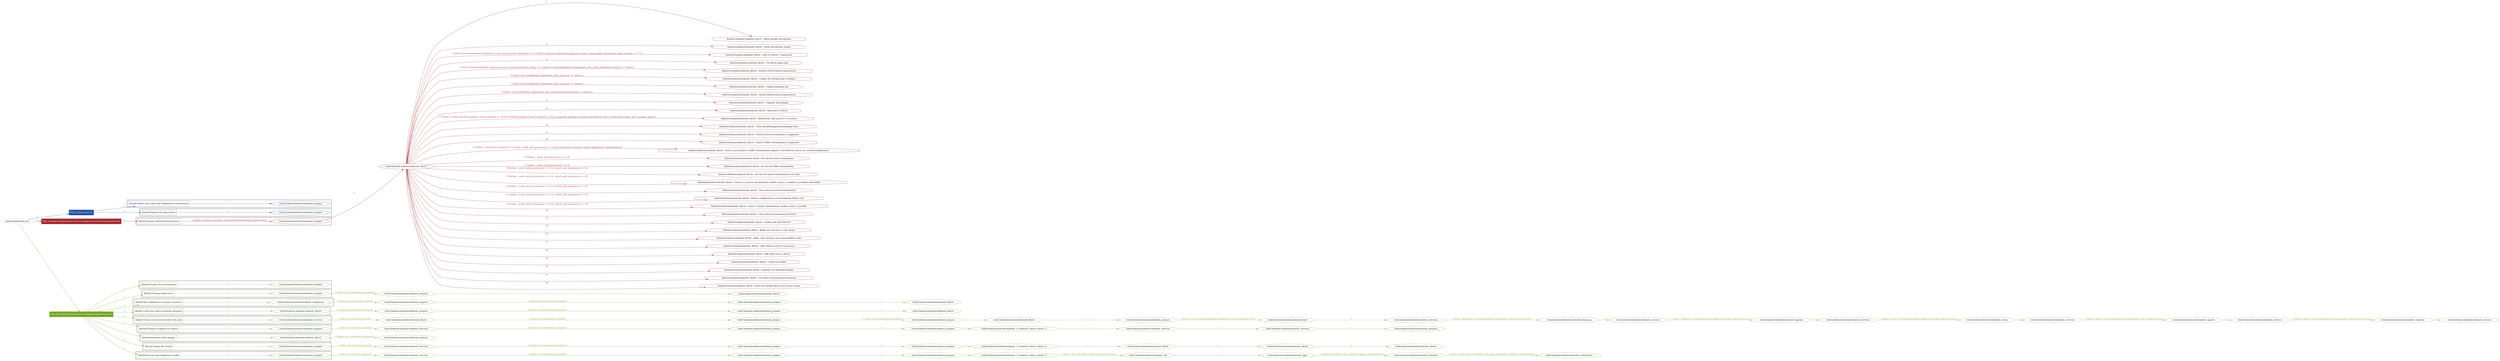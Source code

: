 digraph {
	graph [concentrate=true ordering=in rankdir=LR ratio=fill]
	edge [esep=5 sep=10]
	"kubeinit/playbook.yml" [id=root_node style=dotted]
	play_1ab645a9 [label="Play: Initial setup (1)" color="#2851a4" fontcolor="#ffffff" id=play_1ab645a9 shape=box style=filled tooltip=localhost]
	"kubeinit/playbook.yml" -> play_1ab645a9 [label="1 " color="#2851a4" fontcolor="#2851a4" id=edge_15d73874 labeltooltip="1 " tooltip="1 "]
	subgraph "kubeinit.kubeinit.kubeinit_prepare" {
		role_b267996f [label="[role] kubeinit.kubeinit.kubeinit_prepare" color="#2851a4" id=role_b267996f tooltip="kubeinit.kubeinit.kubeinit_prepare"]
	}
	subgraph "kubeinit.kubeinit.kubeinit_prepare" {
		role_8abf2a41 [label="[role] kubeinit.kubeinit.kubeinit_prepare" color="#2851a4" id=role_8abf2a41 tooltip="kubeinit.kubeinit.kubeinit_prepare"]
	}
	subgraph "Play: Initial setup (1)" {
		play_1ab645a9 -> block_9d0adf24 [label=1 color="#2851a4" fontcolor="#2851a4" id=edge_fccf31af labeltooltip=1 tooltip=1]
		subgraph cluster_block_9d0adf24 {
			block_9d0adf24 [label="[block] Gather facts about the deployment environment" color="#2851a4" id=block_9d0adf24 labeltooltip="Gather facts about the deployment environment" shape=box tooltip="Gather facts about the deployment environment"]
			block_9d0adf24 -> role_b267996f [label="1 " color="#2851a4" fontcolor="#2851a4" id=edge_cf4c46b8 labeltooltip="1 " tooltip="1 "]
		}
		play_1ab645a9 -> block_002e35c0 [label=2 color="#2851a4" fontcolor="#2851a4" id=edge_2f6a34d1 labeltooltip=2 tooltip=2]
		subgraph cluster_block_002e35c0 {
			block_002e35c0 [label="[block] Prepare the hypervisors" color="#2851a4" id=block_002e35c0 labeltooltip="Prepare the hypervisors" shape=box tooltip="Prepare the hypervisors"]
			block_002e35c0 -> role_8abf2a41 [label="1 " color="#2851a4" fontcolor="#2851a4" id=edge_ae25df5a labeltooltip="1 " tooltip="1 "]
		}
	}
	play_96f8994c [label="Play: Prepare all hypervisor hosts to deploy service and cluster nodes (0)" color="#a12b30" fontcolor="#ffffff" id=play_96f8994c shape=box style=filled tooltip="Play: Prepare all hypervisor hosts to deploy service and cluster nodes (0)"]
	"kubeinit/playbook.yml" -> play_96f8994c [label="2 " color="#a12b30" fontcolor="#a12b30" id=edge_6ff5ebb4 labeltooltip="2 " tooltip="2 "]
	subgraph "kubeinit.kubeinit.kubeinit_libvirt" {
		role_f53a7622 [label="[role] kubeinit.kubeinit.kubeinit_libvirt" color="#a12b30" id=role_f53a7622 tooltip="kubeinit.kubeinit.kubeinit_libvirt"]
		task_653cd400 [label="kubeinit.kubeinit.kubeinit_libvirt : Show ansible_distribution" color="#a12b30" id=task_653cd400 shape=octagon tooltip="kubeinit.kubeinit.kubeinit_libvirt : Show ansible_distribution"]
		role_f53a7622 -> task_653cd400 [label="1 " color="#a12b30" fontcolor="#a12b30" id=edge_138d6db6 labeltooltip="1 " tooltip="1 "]
		task_f17e27c6 [label="kubeinit.kubeinit.kubeinit_libvirt : Show distribution_family" color="#a12b30" id=task_f17e27c6 shape=octagon tooltip="kubeinit.kubeinit.kubeinit_libvirt : Show distribution_family"]
		role_f53a7622 -> task_f17e27c6 [label="2 " color="#a12b30" fontcolor="#a12b30" id=edge_820a7125 labeltooltip="2 " tooltip="2 "]
		task_763f7b5f [label="kubeinit.kubeinit.kubeinit_libvirt : Fails if CentOS 7 hypervisor" color="#a12b30" id=task_763f7b5f shape=octagon tooltip="kubeinit.kubeinit.kubeinit_libvirt : Fails if CentOS 7 hypervisor"]
		role_f53a7622 -> task_763f7b5f [label="3 [when: (hostvars[kubeinit_deployment_node_name].ansible_distribution == 'CentOS' and hostvars[kubeinit_deployment_node_name].ansible_distribution_major_version == \"7\")]" color="#a12b30" fontcolor="#a12b30" id=edge_f9ea4933 labeltooltip="3 [when: (hostvars[kubeinit_deployment_node_name].ansible_distribution == 'CentOS' and hostvars[kubeinit_deployment_node_name].ansible_distribution_major_version == \"7\")]" tooltip="3 [when: (hostvars[kubeinit_deployment_node_name].ansible_distribution == 'CentOS' and hostvars[kubeinit_deployment_node_name].ansible_distribution_major_version == \"7\")]"]
		task_788af5f2 [label="kubeinit.kubeinit.kubeinit_libvirt : Fix libvirt qemu bug" color="#a12b30" id=task_788af5f2 shape=octagon tooltip="kubeinit.kubeinit.kubeinit_libvirt : Fix libvirt qemu bug"]
		role_f53a7622 -> task_788af5f2 [label="4 " color="#a12b30" fontcolor="#a12b30" id=edge_a66bb7df labeltooltip="4 " tooltip="4 "]
		task_be5b0da6 [label="kubeinit.kubeinit.kubeinit_libvirt : Install CentOS based requirements" color="#a12b30" id=task_be5b0da6 shape=octagon tooltip="kubeinit.kubeinit.kubeinit_libvirt : Install CentOS based requirements"]
		role_f53a7622 -> task_be5b0da6 [label="5 [when: hostvars[kubeinit_deployment_node_name].distribution_family == 'CentOS' or hostvars[kubeinit_deployment_node_name].distribution_family == 'Fedora']" color="#a12b30" fontcolor="#a12b30" id=edge_be00fc52 labeltooltip="5 [when: hostvars[kubeinit_deployment_node_name].distribution_family == 'CentOS' or hostvars[kubeinit_deployment_node_name].distribution_family == 'Fedora']" tooltip="5 [when: hostvars[kubeinit_deployment_node_name].distribution_family == 'CentOS' or hostvars[kubeinit_deployment_node_name].distribution_family == 'Fedora']"]
		task_7ff42efb [label="kubeinit.kubeinit.kubeinit_libvirt : Enable the testing repo in Debian" color="#a12b30" id=task_7ff42efb shape=octagon tooltip="kubeinit.kubeinit.kubeinit_libvirt : Enable the testing repo in Debian"]
		role_f53a7622 -> task_7ff42efb [label="6 [when: hostvars[kubeinit_deployment_node_name].os == 'debian']" color="#a12b30" fontcolor="#a12b30" id=edge_0836898c labeltooltip="6 [when: hostvars[kubeinit_deployment_node_name].os == 'debian']" tooltip="6 [when: hostvars[kubeinit_deployment_node_name].os == 'debian']"]
		task_9d9628f2 [label="kubeinit.kubeinit.kubeinit_libvirt : Update packages list" color="#a12b30" id=task_9d9628f2 shape=octagon tooltip="kubeinit.kubeinit.kubeinit_libvirt : Update packages list"]
		role_f53a7622 -> task_9d9628f2 [label="7 [when: hostvars[kubeinit_deployment_node_name].os == 'debian']" color="#a12b30" fontcolor="#a12b30" id=edge_2862540c labeltooltip="7 [when: hostvars[kubeinit_deployment_node_name].os == 'debian']" tooltip="7 [when: hostvars[kubeinit_deployment_node_name].os == 'debian']"]
		task_a5fcba4a [label="kubeinit.kubeinit.kubeinit_libvirt : Install Debian based requirements" color="#a12b30" id=task_a5fcba4a shape=octagon tooltip="kubeinit.kubeinit.kubeinit_libvirt : Install Debian based requirements"]
		role_f53a7622 -> task_a5fcba4a [label="8 [when: hostvars[kubeinit_deployment_node_name].distribution_family == 'Debian']" color="#a12b30" fontcolor="#a12b30" id=edge_3a76b9ad labeltooltip="8 [when: hostvars[kubeinit_deployment_node_name].distribution_family == 'Debian']" tooltip="8 [when: hostvars[kubeinit_deployment_node_name].distribution_family == 'Debian']"]
		task_aaea32b6 [label="kubeinit.kubeinit.kubeinit_libvirt : Upgrade all packages" color="#a12b30" id=task_aaea32b6 shape=octagon tooltip="kubeinit.kubeinit.kubeinit_libvirt : Upgrade all packages"]
		role_f53a7622 -> task_aaea32b6 [label="9 " color="#a12b30" fontcolor="#a12b30" id=edge_2fd59316 labeltooltip="9 " tooltip="9 "]
		task_32570a55 [label="kubeinit.kubeinit.kubeinit_libvirt : Add users to libvirt" color="#a12b30" id=task_32570a55 shape=octagon tooltip="kubeinit.kubeinit.kubeinit_libvirt : Add users to libvirt"]
		role_f53a7622 -> task_32570a55 [label="10 " color="#a12b30" fontcolor="#a12b30" id=edge_e7993a33 labeltooltip="10 " tooltip="10 "]
		task_7ce52517 [label="kubeinit.kubeinit.kubeinit_libvirt : Reboot host and wait for it to restart" color="#a12b30" id=task_7ce52517 shape=octagon tooltip="kubeinit.kubeinit.kubeinit_libvirt : Reboot host and wait for it to restart"]
		role_f53a7622 -> task_7ce52517 [label="11 [when: (_result_installed_packages_centos.changed or _result_installed_packages_debian.changed or _result_upgraded_packages.changed) and kubeinit_libvirt_reboot_hypervisors_after_package_update]" color="#a12b30" fontcolor="#a12b30" id=edge_83f9b168 labeltooltip="11 [when: (_result_installed_packages_centos.changed or _result_installed_packages_debian.changed or _result_upgraded_packages.changed) and kubeinit_libvirt_reboot_hypervisors_after_package_update]" tooltip="11 [when: (_result_installed_packages_centos.changed or _result_installed_packages_debian.changed or _result_upgraded_packages.changed) and kubeinit_libvirt_reboot_hypervisors_after_package_update]"]
		task_31ba6d9d [label="kubeinit.kubeinit.kubeinit_libvirt : Clear installed/upgraded packages facts" color="#a12b30" id=task_31ba6d9d shape=octagon tooltip="kubeinit.kubeinit.kubeinit_libvirt : Clear installed/upgraded packages facts"]
		role_f53a7622 -> task_31ba6d9d [label="12 " color="#a12b30" fontcolor="#a12b30" id=edge_28fefce6 labeltooltip="12 " tooltip="12 "]
		task_b4e5b917 [label="kubeinit.kubeinit.kubeinit_libvirt : Check if Intel virtualization is supported" color="#a12b30" id=task_b4e5b917 shape=octagon tooltip="kubeinit.kubeinit.kubeinit_libvirt : Check if Intel virtualization is supported"]
		role_f53a7622 -> task_b4e5b917 [label="13 " color="#a12b30" fontcolor="#a12b30" id=edge_08167f75 labeltooltip="13 " tooltip="13 "]
		task_124acfc4 [label="kubeinit.kubeinit.kubeinit_libvirt : Check if AMD virtualization is supported" color="#a12b30" id=task_124acfc4 shape=octagon tooltip="kubeinit.kubeinit.kubeinit_libvirt : Check if AMD virtualization is supported"]
		role_f53a7622 -> task_124acfc4 [label="14 " color="#a12b30" fontcolor="#a12b30" id=edge_a755bf69 labeltooltip="14 " tooltip="14 "]
		task_01368050 [label="kubeinit.kubeinit.kubeinit_libvirt : Fail in case no Intel or AMD virtualization support is not detected and is not a hosted deployment." color="#a12b30" id=task_01368050 shape=octagon tooltip="kubeinit.kubeinit.kubeinit_libvirt : Fail in case no Intel or AMD virtualization support is not detected and is not a hosted deployment."]
		role_f53a7622 -> task_01368050 [label="15 [when: _result_intel_processor.rc != 0 and _result_amd_processor.rc != 0 and not (kubeinit_inventory_hosted_deployment | default(false))]" color="#a12b30" fontcolor="#a12b30" id=edge_4866d921 labeltooltip="15 [when: _result_intel_processor.rc != 0 and _result_amd_processor.rc != 0 and not (kubeinit_inventory_hosted_deployment | default(false))]" tooltip="15 [when: _result_intel_processor.rc != 0 and _result_amd_processor.rc != 0 and not (kubeinit_inventory_hosted_deployment | default(false))]"]
		task_a4cc360d [label="kubeinit.kubeinit.kubeinit_libvirt : Set fact for Intel virtualization" color="#a12b30" id=task_a4cc360d shape=octagon tooltip="kubeinit.kubeinit.kubeinit_libvirt : Set fact for Intel virtualization"]
		role_f53a7622 -> task_a4cc360d [label="16 [when: _result_intel_processor.rc == 0]" color="#a12b30" fontcolor="#a12b30" id=edge_886fe0a5 labeltooltip="16 [when: _result_intel_processor.rc == 0]" tooltip="16 [when: _result_intel_processor.rc == 0]"]
		task_7d841630 [label="kubeinit.kubeinit.kubeinit_libvirt : Set fact for AMD virtualization" color="#a12b30" id=task_7d841630 shape=octagon tooltip="kubeinit.kubeinit.kubeinit_libvirt : Set fact for AMD virtualization"]
		role_f53a7622 -> task_7d841630 [label="17 [when: _result_amd_processor.rc == 0]" color="#a12b30" fontcolor="#a12b30" id=edge_a14a7370 labeltooltip="17 [when: _result_amd_processor.rc == 0]" tooltip="17 [when: _result_amd_processor.rc == 0]"]
		task_ff17d004 [label="kubeinit.kubeinit.kubeinit_libvirt : Set fact for nested virtualization test path" color="#a12b30" id=task_ff17d004 shape=octagon tooltip="kubeinit.kubeinit.kubeinit_libvirt : Set fact for nested virtualization test path"]
		role_f53a7622 -> task_ff17d004 [label="18 [when: _result_intel_processor.rc == 0 or _result_amd_processor.rc == 0]" color="#a12b30" fontcolor="#a12b30" id=edge_d8b0bfde labeltooltip="18 [when: _result_intel_processor.rc == 0 or _result_amd_processor.rc == 0]" tooltip="18 [when: _result_intel_processor.rc == 0 or _result_amd_processor.rc == 0]"]
		task_3c425fa6 [label="kubeinit.kubeinit.kubeinit_libvirt : Ensure {{ nested_virtualization_module_name }} module is available and loaded" color="#a12b30" id=task_3c425fa6 shape=octagon tooltip="kubeinit.kubeinit.kubeinit_libvirt : Ensure {{ nested_virtualization_module_name }} module is available and loaded"]
		role_f53a7622 -> task_3c425fa6 [label="19 [when: _result_intel_processor.rc == 0 or _result_amd_processor.rc == 0]" color="#a12b30" fontcolor="#a12b30" id=edge_9ca5d383 labeltooltip="19 [when: _result_intel_processor.rc == 0 or _result_amd_processor.rc == 0]" tooltip="19 [when: _result_intel_processor.rc == 0 or _result_amd_processor.rc == 0]"]
		task_95127146 [label="kubeinit.kubeinit.kubeinit_libvirt : Test status of nested virtualization" color="#a12b30" id=task_95127146 shape=octagon tooltip="kubeinit.kubeinit.kubeinit_libvirt : Test status of nested virtualization"]
		role_f53a7622 -> task_95127146 [label="20 [when: _result_intel_processor.rc == 0 or _result_amd_processor.rc == 0]" color="#a12b30" fontcolor="#a12b30" id=edge_d30e9b71 labeltooltip="20 [when: _result_intel_processor.rc == 0 or _result_amd_processor.rc == 0]" tooltip="20 [when: _result_intel_processor.rc == 0 or _result_amd_processor.rc == 0]"]
		task_e5e4f264 [label="kubeinit.kubeinit.kubeinit_libvirt : Persist configuration in /etc/modprobe.d/kvm.conf" color="#a12b30" id=task_e5e4f264 shape=octagon tooltip="kubeinit.kubeinit.kubeinit_libvirt : Persist configuration in /etc/modprobe.d/kvm.conf"]
		role_f53a7622 -> task_e5e4f264 [label="21 [when: _result_intel_processor.rc == 0 or _result_amd_processor.rc == 0]" color="#a12b30" fontcolor="#a12b30" id=edge_ae5f4e29 labeltooltip="21 [when: _result_intel_processor.rc == 0 or _result_amd_processor.rc == 0]" tooltip="21 [when: _result_intel_processor.rc == 0 or _result_amd_processor.rc == 0]"]
		task_99730fe9 [label="kubeinit.kubeinit.kubeinit_libvirt : Load {{ nested_virtualization_module_name }} module" color="#a12b30" id=task_99730fe9 shape=octagon tooltip="kubeinit.kubeinit.kubeinit_libvirt : Load {{ nested_virtualization_module_name }} module"]
		role_f53a7622 -> task_99730fe9 [label="22 [when: _result_intel_processor.rc == 0 or _result_amd_processor.rc == 0]" color="#a12b30" fontcolor="#a12b30" id=edge_17cff994 labeltooltip="22 [when: _result_intel_processor.rc == 0 or _result_amd_processor.rc == 0]" tooltip="22 [when: _result_intel_processor.rc == 0 or _result_amd_processor.rc == 0]"]
		task_6ccb553e [label="kubeinit.kubeinit.kubeinit_libvirt : Clear intel and amd processor facts" color="#a12b30" id=task_6ccb553e shape=octagon tooltip="kubeinit.kubeinit.kubeinit_libvirt : Clear intel and amd processor facts"]
		role_f53a7622 -> task_6ccb553e [label="23 " color="#a12b30" fontcolor="#a12b30" id=edge_d9cba10f labeltooltip="23 " tooltip="23 "]
		task_7180eb4d [label="kubeinit.kubeinit.kubeinit_libvirt : Enable and start libvirtd" color="#a12b30" id=task_7180eb4d shape=octagon tooltip="kubeinit.kubeinit.kubeinit_libvirt : Enable and start libvirtd"]
		role_f53a7622 -> task_7180eb4d [label="24 " color="#a12b30" fontcolor="#a12b30" id=edge_bdb8955d labeltooltip="24 " tooltip="24 "]
		task_7400013a [label="kubeinit.kubeinit.kubeinit_libvirt : Make sure we have a 'toor' group" color="#a12b30" id=task_7400013a shape=octagon tooltip="kubeinit.kubeinit.kubeinit_libvirt : Make sure we have a 'toor' group"]
		role_f53a7622 -> task_7400013a [label="25 " color="#a12b30" fontcolor="#a12b30" id=edge_dc50bab5 labeltooltip="25 " tooltip="25 "]
		task_756bceb6 [label="kubeinit.kubeinit.kubeinit_libvirt : Allow 'toor' group to have passwordless sudo" color="#a12b30" id=task_756bceb6 shape=octagon tooltip="kubeinit.kubeinit.kubeinit_libvirt : Allow 'toor' group to have passwordless sudo"]
		role_f53a7622 -> task_756bceb6 [label="26 " color="#a12b30" fontcolor="#a12b30" id=edge_2823ad76 labeltooltip="26 " tooltip="26 "]
		task_fdf32bc0 [label="kubeinit.kubeinit.kubeinit_libvirt : Add sudoers users to toor group" color="#a12b30" id=task_fdf32bc0 shape=octagon tooltip="kubeinit.kubeinit.kubeinit_libvirt : Add sudoers users to toor group"]
		role_f53a7622 -> task_fdf32bc0 [label="27 " color="#a12b30" fontcolor="#a12b30" id=edge_6db9e9a2 labeltooltip="27 " tooltip="27 "]
		task_e22488d8 [label="kubeinit.kubeinit.kubeinit_libvirt : Add cloud user to libvirt" color="#a12b30" id=task_e22488d8 shape=octagon tooltip="kubeinit.kubeinit.kubeinit_libvirt : Add cloud user to libvirt"]
		role_f53a7622 -> task_e22488d8 [label="28 " color="#a12b30" fontcolor="#a12b30" id=edge_f35e2258 labeltooltip="28 " tooltip="28 "]
		task_bab3e71a [label="kubeinit.kubeinit.kubeinit_libvirt : Create ssh folder" color="#a12b30" id=task_bab3e71a shape=octagon tooltip="kubeinit.kubeinit.kubeinit_libvirt : Create ssh folder"]
		role_f53a7622 -> task_bab3e71a [label="29 " color="#a12b30" fontcolor="#a12b30" id=edge_051f54fb labeltooltip="29 " tooltip="29 "]
		task_14859a72 [label="kubeinit.kubeinit.kubeinit_libvirt : Generate an OpenSSH keypair" color="#a12b30" id=task_14859a72 shape=octagon tooltip="kubeinit.kubeinit.kubeinit_libvirt : Generate an OpenSSH keypair"]
		role_f53a7622 -> task_14859a72 [label="30 " color="#a12b30" fontcolor="#a12b30" id=edge_59d5727d labeltooltip="30 " tooltip="30 "]
		task_8e7defba [label="kubeinit.kubeinit.kubeinit_libvirt : Fix owner of the generated pub key" color="#a12b30" id=task_8e7defba shape=octagon tooltip="kubeinit.kubeinit.kubeinit_libvirt : Fix owner of the generated pub key"]
		role_f53a7622 -> task_8e7defba [label="31 " color="#a12b30" fontcolor="#a12b30" id=edge_3f4de458 labeltooltip="31 " tooltip="31 "]
		task_25a4c060 [label="kubeinit.kubeinit.kubeinit_libvirt : Insert the default libvirt uri in user's home" color="#a12b30" id=task_25a4c060 shape=octagon tooltip="kubeinit.kubeinit.kubeinit_libvirt : Insert the default libvirt uri in user's home"]
		role_f53a7622 -> task_25a4c060 [label="32 " color="#a12b30" fontcolor="#a12b30" id=edge_952acbaa labeltooltip="32 " tooltip="32 "]
	}
	subgraph "kubeinit.kubeinit.kubeinit_prepare" {
		role_2ccf4a98 [label="[role] kubeinit.kubeinit.kubeinit_prepare" color="#a12b30" id=role_2ccf4a98 tooltip="kubeinit.kubeinit.kubeinit_prepare"]
		role_2ccf4a98 -> role_f53a7622 [label="1 " color="#a12b30" fontcolor="#a12b30" id=edge_14f8adc5 labeltooltip="1 " tooltip="1 "]
	}
	subgraph "Play: Prepare all hypervisor hosts to deploy service and cluster nodes (0)" {
		play_96f8994c -> block_94f4fe65 [label=1 color="#a12b30" fontcolor="#a12b30" id=edge_6dcc1598 labeltooltip=1 tooltip=1]
		subgraph cluster_block_94f4fe65 {
			block_94f4fe65 [label="[block] Prepare individual hypervisors" color="#a12b30" id=block_94f4fe65 labeltooltip="Prepare individual hypervisors" shape=box tooltip="Prepare individual hypervisors"]
			block_94f4fe65 -> role_2ccf4a98 [label="1 [when: inventory_hostname in hostvars['kubeinit-facts'].hypervisors]" color="#a12b30" fontcolor="#a12b30" id=edge_081e6ba5 labeltooltip="1 [when: inventory_hostname in hostvars['kubeinit-facts'].hypervisors]" tooltip="1 [when: inventory_hostname in hostvars['kubeinit-facts'].hypervisors]"]
		}
	}
	play_c186b818 [label="Play: Run cluster deployment on prepared hypervisors (1)" color="#76a626" fontcolor="#ffffff" id=play_c186b818 shape=box style=filled tooltip=localhost]
	"kubeinit/playbook.yml" -> play_c186b818 [label="3 " color="#76a626" fontcolor="#76a626" id=edge_c66fe5db labeltooltip="3 " tooltip="3 "]
	subgraph "kubeinit.kubeinit.kubeinit_prepare" {
		role_549306a1 [label="[role] kubeinit.kubeinit.kubeinit_prepare" color="#76a626" id=role_549306a1 tooltip="kubeinit.kubeinit.kubeinit_prepare"]
	}
	subgraph "kubeinit.kubeinit.kubeinit_libvirt" {
		role_88880227 [label="[role] kubeinit.kubeinit.kubeinit_libvirt" color="#76a626" id=role_88880227 tooltip="kubeinit.kubeinit.kubeinit_libvirt"]
	}
	subgraph "kubeinit.kubeinit.kubeinit_prepare" {
		role_69b6836c [label="[role] kubeinit.kubeinit.kubeinit_prepare" color="#76a626" id=role_69b6836c tooltip="kubeinit.kubeinit.kubeinit_prepare"]
		role_69b6836c -> role_88880227 [label="1 " color="#76a626" fontcolor="#76a626" id=edge_8082a83d labeltooltip="1 " tooltip="1 "]
	}
	subgraph "kubeinit.kubeinit.kubeinit_prepare" {
		role_6a8b9707 [label="[role] kubeinit.kubeinit.kubeinit_prepare" color="#76a626" id=role_6a8b9707 tooltip="kubeinit.kubeinit.kubeinit_prepare"]
		role_6a8b9707 -> role_69b6836c [label="1 [when: not environment_prepared]" color="#76a626" fontcolor="#76a626" id=edge_2cabefc7 labeltooltip="1 [when: not environment_prepared]" tooltip="1 [when: not environment_prepared]"]
	}
	subgraph "kubeinit.kubeinit.kubeinit_libvirt" {
		role_c23608ba [label="[role] kubeinit.kubeinit.kubeinit_libvirt" color="#76a626" id=role_c23608ba tooltip="kubeinit.kubeinit.kubeinit_libvirt"]
	}
	subgraph "kubeinit.kubeinit.kubeinit_prepare" {
		role_4558a3f7 [label="[role] kubeinit.kubeinit.kubeinit_prepare" color="#76a626" id=role_4558a3f7 tooltip="kubeinit.kubeinit.kubeinit_prepare"]
		role_4558a3f7 -> role_c23608ba [label="1 " color="#76a626" fontcolor="#76a626" id=edge_3f9c6a59 labeltooltip="1 " tooltip="1 "]
	}
	subgraph "kubeinit.kubeinit.kubeinit_prepare" {
		role_07618450 [label="[role] kubeinit.kubeinit.kubeinit_prepare" color="#76a626" id=role_07618450 tooltip="kubeinit.kubeinit.kubeinit_prepare"]
		role_07618450 -> role_4558a3f7 [label="1 [when: not environment_prepared]" color="#76a626" fontcolor="#76a626" id=edge_4acc4f67 labeltooltip="1 [when: not environment_prepared]" tooltip="1 [when: not environment_prepared]"]
	}
	subgraph "kubeinit.kubeinit.kubeinit_validations" {
		role_85584030 [label="[role] kubeinit.kubeinit.kubeinit_validations" color="#76a626" id=role_85584030 tooltip="kubeinit.kubeinit.kubeinit_validations"]
		role_85584030 -> role_07618450 [label="1 [when: not hypervisors_cleaned]" color="#76a626" fontcolor="#76a626" id=edge_515da1d0 labeltooltip="1 [when: not hypervisors_cleaned]" tooltip="1 [when: not hypervisors_cleaned]"]
	}
	subgraph "kubeinit.kubeinit.kubeinit_libvirt" {
		role_db39a3a0 [label="[role] kubeinit.kubeinit.kubeinit_libvirt" color="#76a626" id=role_db39a3a0 tooltip="kubeinit.kubeinit.kubeinit_libvirt"]
	}
	subgraph "kubeinit.kubeinit.kubeinit_prepare" {
		role_c2634a35 [label="[role] kubeinit.kubeinit.kubeinit_prepare" color="#76a626" id=role_c2634a35 tooltip="kubeinit.kubeinit.kubeinit_prepare"]
		role_c2634a35 -> role_db39a3a0 [label="1 " color="#76a626" fontcolor="#76a626" id=edge_761050ee labeltooltip="1 " tooltip="1 "]
	}
	subgraph "kubeinit.kubeinit.kubeinit_prepare" {
		role_826d8ea4 [label="[role] kubeinit.kubeinit.kubeinit_prepare" color="#76a626" id=role_826d8ea4 tooltip="kubeinit.kubeinit.kubeinit_prepare"]
		role_826d8ea4 -> role_c2634a35 [label="1 [when: not environment_prepared]" color="#76a626" fontcolor="#76a626" id=edge_73abeff7 labeltooltip="1 [when: not environment_prepared]" tooltip="1 [when: not environment_prepared]"]
	}
	subgraph "kubeinit.kubeinit.kubeinit_libvirt" {
		role_be906a3a [label="[role] kubeinit.kubeinit.kubeinit_libvirt" color="#76a626" id=role_be906a3a tooltip="kubeinit.kubeinit.kubeinit_libvirt"]
		role_be906a3a -> role_826d8ea4 [label="1 [when: not hypervisors_cleaned]" color="#76a626" fontcolor="#76a626" id=edge_39403d1d labeltooltip="1 [when: not hypervisors_cleaned]" tooltip="1 [when: not hypervisors_cleaned]"]
	}
	subgraph "kubeinit.kubeinit.kubeinit_services" {
		role_0c924082 [label="[role] kubeinit.kubeinit.kubeinit_services" color="#76a626" id=role_0c924082 tooltip="kubeinit.kubeinit.kubeinit_services"]
	}
	subgraph "kubeinit.kubeinit.kubeinit_registry" {
		role_97aa5344 [label="[role] kubeinit.kubeinit.kubeinit_registry" color="#76a626" id=role_97aa5344 tooltip="kubeinit.kubeinit.kubeinit_registry"]
		role_97aa5344 -> role_0c924082 [label="1 " color="#76a626" fontcolor="#76a626" id=edge_74afcb02 labeltooltip="1 " tooltip="1 "]
	}
	subgraph "kubeinit.kubeinit.kubeinit_services" {
		role_c4baf101 [label="[role] kubeinit.kubeinit.kubeinit_services" color="#76a626" id=role_c4baf101 tooltip="kubeinit.kubeinit.kubeinit_services"]
		role_c4baf101 -> role_97aa5344 [label="1 [when: 'registry' in hostvars[kubeinit_deployment_node_name].services]" color="#76a626" fontcolor="#76a626" id=edge_c6351971 labeltooltip="1 [when: 'registry' in hostvars[kubeinit_deployment_node_name].services]" tooltip="1 [when: 'registry' in hostvars[kubeinit_deployment_node_name].services]"]
	}
	subgraph "kubeinit.kubeinit.kubeinit_apache" {
		role_3608879b [label="[role] kubeinit.kubeinit.kubeinit_apache" color="#76a626" id=role_3608879b tooltip="kubeinit.kubeinit.kubeinit_apache"]
		role_3608879b -> role_c4baf101 [label="1 " color="#76a626" fontcolor="#76a626" id=edge_7d6489f6 labeltooltip="1 " tooltip="1 "]
	}
	subgraph "kubeinit.kubeinit.kubeinit_services" {
		role_12683113 [label="[role] kubeinit.kubeinit.kubeinit_services" color="#76a626" id=role_12683113 tooltip="kubeinit.kubeinit.kubeinit_services"]
		role_12683113 -> role_3608879b [label="1 [when: 'apache' in hostvars[kubeinit_deployment_node_name].services]" color="#76a626" fontcolor="#76a626" id=edge_810d639f labeltooltip="1 [when: 'apache' in hostvars[kubeinit_deployment_node_name].services]" tooltip="1 [when: 'apache' in hostvars[kubeinit_deployment_node_name].services]"]
	}
	subgraph "kubeinit.kubeinit.kubeinit_nexus" {
		role_10bdec94 [label="[role] kubeinit.kubeinit.kubeinit_nexus" color="#76a626" id=role_10bdec94 tooltip="kubeinit.kubeinit.kubeinit_nexus"]
		role_10bdec94 -> role_12683113 [label="1 " color="#76a626" fontcolor="#76a626" id=edge_7e6f5c49 labeltooltip="1 " tooltip="1 "]
	}
	subgraph "kubeinit.kubeinit.kubeinit_services" {
		role_6ddcbd88 [label="[role] kubeinit.kubeinit.kubeinit_services" color="#76a626" id=role_6ddcbd88 tooltip="kubeinit.kubeinit.kubeinit_services"]
		role_6ddcbd88 -> role_10bdec94 [label="1 [when: 'nexus' in hostvars[kubeinit_deployment_node_name].services]" color="#76a626" fontcolor="#76a626" id=edge_083ffa56 labeltooltip="1 [when: 'nexus' in hostvars[kubeinit_deployment_node_name].services]" tooltip="1 [when: 'nexus' in hostvars[kubeinit_deployment_node_name].services]"]
	}
	subgraph "kubeinit.kubeinit.kubeinit_haproxy" {
		role_bda10c60 [label="[role] kubeinit.kubeinit.kubeinit_haproxy" color="#76a626" id=role_bda10c60 tooltip="kubeinit.kubeinit.kubeinit_haproxy"]
		role_bda10c60 -> role_6ddcbd88 [label="1 " color="#76a626" fontcolor="#76a626" id=edge_184edbe9 labeltooltip="1 " tooltip="1 "]
	}
	subgraph "kubeinit.kubeinit.kubeinit_services" {
		role_a0d78b63 [label="[role] kubeinit.kubeinit.kubeinit_services" color="#76a626" id=role_a0d78b63 tooltip="kubeinit.kubeinit.kubeinit_services"]
		role_a0d78b63 -> role_bda10c60 [label="1 [when: 'haproxy' in hostvars[kubeinit_deployment_node_name].services]" color="#76a626" fontcolor="#76a626" id=edge_82a3920a labeltooltip="1 [when: 'haproxy' in hostvars[kubeinit_deployment_node_name].services]" tooltip="1 [when: 'haproxy' in hostvars[kubeinit_deployment_node_name].services]"]
	}
	subgraph "kubeinit.kubeinit.kubeinit_dnsmasq" {
		role_9cf7c9ef [label="[role] kubeinit.kubeinit.kubeinit_dnsmasq" color="#76a626" id=role_9cf7c9ef tooltip="kubeinit.kubeinit.kubeinit_dnsmasq"]
		role_9cf7c9ef -> role_a0d78b63 [label="1 " color="#76a626" fontcolor="#76a626" id=edge_9f9adc7d labeltooltip="1 " tooltip="1 "]
	}
	subgraph "kubeinit.kubeinit.kubeinit_services" {
		role_c4000e17 [label="[role] kubeinit.kubeinit.kubeinit_services" color="#76a626" id=role_c4000e17 tooltip="kubeinit.kubeinit.kubeinit_services"]
		role_c4000e17 -> role_9cf7c9ef [label="1 [when: 'dnsmasq' in hostvars[kubeinit_deployment_node_name].services]" color="#76a626" fontcolor="#76a626" id=edge_62fb6113 labeltooltip="1 [when: 'dnsmasq' in hostvars[kubeinit_deployment_node_name].services]" tooltip="1 [when: 'dnsmasq' in hostvars[kubeinit_deployment_node_name].services]"]
	}
	subgraph "kubeinit.kubeinit.kubeinit_bind" {
		role_fa1292b5 [label="[role] kubeinit.kubeinit.kubeinit_bind" color="#76a626" id=role_fa1292b5 tooltip="kubeinit.kubeinit.kubeinit_bind"]
		role_fa1292b5 -> role_c4000e17 [label="1 " color="#76a626" fontcolor="#76a626" id=edge_0aebb067 labeltooltip="1 " tooltip="1 "]
	}
	subgraph "kubeinit.kubeinit.kubeinit_prepare" {
		role_2dc896cb [label="[role] kubeinit.kubeinit.kubeinit_prepare" color="#76a626" id=role_2dc896cb tooltip="kubeinit.kubeinit.kubeinit_prepare"]
		role_2dc896cb -> role_fa1292b5 [label="1 [when: 'bind' in hostvars[kubeinit_deployment_node_name].services]" color="#76a626" fontcolor="#76a626" id=edge_3b9fa855 labeltooltip="1 [when: 'bind' in hostvars[kubeinit_deployment_node_name].services]" tooltip="1 [when: 'bind' in hostvars[kubeinit_deployment_node_name].services]"]
	}
	subgraph "kubeinit.kubeinit.kubeinit_libvirt" {
		role_be655ddd [label="[role] kubeinit.kubeinit.kubeinit_libvirt" color="#76a626" id=role_be655ddd tooltip="kubeinit.kubeinit.kubeinit_libvirt"]
		role_be655ddd -> role_2dc896cb [label="1 " color="#76a626" fontcolor="#76a626" id=edge_2de5268d labeltooltip="1 " tooltip="1 "]
	}
	subgraph "kubeinit.kubeinit.kubeinit_prepare" {
		role_3bcba893 [label="[role] kubeinit.kubeinit.kubeinit_prepare" color="#76a626" id=role_3bcba893 tooltip="kubeinit.kubeinit.kubeinit_prepare"]
		role_3bcba893 -> role_be655ddd [label="1 " color="#76a626" fontcolor="#76a626" id=edge_3bbc93e7 labeltooltip="1 " tooltip="1 "]
	}
	subgraph "kubeinit.kubeinit.kubeinit_prepare" {
		role_02a3989e [label="[role] kubeinit.kubeinit.kubeinit_prepare" color="#76a626" id=role_02a3989e tooltip="kubeinit.kubeinit.kubeinit_prepare"]
		role_02a3989e -> role_3bcba893 [label="1 [when: not environment_prepared]" color="#76a626" fontcolor="#76a626" id=edge_3403efc8 labeltooltip="1 [when: not environment_prepared]" tooltip="1 [when: not environment_prepared]"]
	}
	subgraph "kubeinit.kubeinit.kubeinit_libvirt" {
		role_78652710 [label="[role] kubeinit.kubeinit.kubeinit_libvirt" color="#76a626" id=role_78652710 tooltip="kubeinit.kubeinit.kubeinit_libvirt"]
		role_78652710 -> role_02a3989e [label="1 [when: not hypervisors_cleaned]" color="#76a626" fontcolor="#76a626" id=edge_5c60027a labeltooltip="1 [when: not hypervisors_cleaned]" tooltip="1 [when: not hypervisors_cleaned]"]
	}
	subgraph "kubeinit.kubeinit.kubeinit_services" {
		role_03ceca0f [label="[role] kubeinit.kubeinit.kubeinit_services" color="#76a626" id=role_03ceca0f tooltip="kubeinit.kubeinit.kubeinit_services"]
		role_03ceca0f -> role_78652710 [label="1 [when: not network_created]" color="#76a626" fontcolor="#76a626" id=edge_a2881a3c labeltooltip="1 [when: not network_created]" tooltip="1 [when: not network_created]"]
	}
	subgraph "kubeinit.kubeinit.kubeinit_prepare" {
		role_61db023c [label="[role] kubeinit.kubeinit.kubeinit_prepare" color="#76a626" id=role_61db023c tooltip="kubeinit.kubeinit.kubeinit_prepare"]
	}
	subgraph "kubeinit.kubeinit.kubeinit_services" {
		role_9deec0e1 [label="[role] kubeinit.kubeinit.kubeinit_services" color="#76a626" id=role_9deec0e1 tooltip="kubeinit.kubeinit.kubeinit_services"]
		role_9deec0e1 -> role_61db023c [label="1 " color="#76a626" fontcolor="#76a626" id=edge_c87b4aed labeltooltip="1 " tooltip="1 "]
	}
	subgraph "kubeinit.kubeinit.kubeinit_services" {
		role_5df70cb3 [label="[role] kubeinit.kubeinit.kubeinit_services" color="#76a626" id=role_5df70cb3 tooltip="kubeinit.kubeinit.kubeinit_services"]
		role_5df70cb3 -> role_9deec0e1 [label="1 " color="#76a626" fontcolor="#76a626" id=edge_b65154b9 labeltooltip="1 " tooltip="1 "]
	}
	subgraph "kubeinit.kubeinit.kubeinit_{{ kubeinit_cluster_distro }}" {
		role_b4d41276 [label="[role] kubeinit.kubeinit.kubeinit_{{ kubeinit_cluster_distro }}" color="#76a626" id=role_b4d41276 tooltip="kubeinit.kubeinit.kubeinit_{{ kubeinit_cluster_distro }}"]
		role_b4d41276 -> role_5df70cb3 [label="1 " color="#76a626" fontcolor="#76a626" id=edge_4fbd2ad1 labeltooltip="1 " tooltip="1 "]
	}
	subgraph "kubeinit.kubeinit.kubeinit_prepare" {
		role_f36ca411 [label="[role] kubeinit.kubeinit.kubeinit_prepare" color="#76a626" id=role_f36ca411 tooltip="kubeinit.kubeinit.kubeinit_prepare"]
		role_f36ca411 -> role_b4d41276 [label="1 " color="#76a626" fontcolor="#76a626" id=edge_d7578013 labeltooltip="1 " tooltip="1 "]
	}
	subgraph "kubeinit.kubeinit.kubeinit_prepare" {
		role_d430192c [label="[role] kubeinit.kubeinit.kubeinit_prepare" color="#76a626" id=role_d430192c tooltip="kubeinit.kubeinit.kubeinit_prepare"]
		role_d430192c -> role_f36ca411 [label="1 " color="#76a626" fontcolor="#76a626" id=edge_9081e0fe labeltooltip="1 " tooltip="1 "]
	}
	subgraph "kubeinit.kubeinit.kubeinit_services" {
		role_727b8059 [label="[role] kubeinit.kubeinit.kubeinit_services" color="#76a626" id=role_727b8059 tooltip="kubeinit.kubeinit.kubeinit_services"]
		role_727b8059 -> role_d430192c [label="1 [when: not environment_prepared]" color="#76a626" fontcolor="#76a626" id=edge_4189906c labeltooltip="1 [when: not environment_prepared]" tooltip="1 [when: not environment_prepared]"]
	}
	subgraph "kubeinit.kubeinit.kubeinit_prepare" {
		role_31b43a99 [label="[role] kubeinit.kubeinit.kubeinit_prepare" color="#76a626" id=role_31b43a99 tooltip="kubeinit.kubeinit.kubeinit_prepare"]
		role_31b43a99 -> role_727b8059 [label="1 [when: not services_prepared]" color="#76a626" fontcolor="#76a626" id=edge_89b920b9 labeltooltip="1 [when: not services_prepared]" tooltip="1 [when: not services_prepared]"]
	}
	subgraph "kubeinit.kubeinit.kubeinit_prepare" {
		role_3194b071 [label="[role] kubeinit.kubeinit.kubeinit_prepare" color="#76a626" id=role_3194b071 tooltip="kubeinit.kubeinit.kubeinit_prepare"]
	}
	subgraph "kubeinit.kubeinit.kubeinit_libvirt" {
		role_5abdf00c [label="[role] kubeinit.kubeinit.kubeinit_libvirt" color="#76a626" id=role_5abdf00c tooltip="kubeinit.kubeinit.kubeinit_libvirt"]
		role_5abdf00c -> role_3194b071 [label="1 [when: not environment_prepared]" color="#76a626" fontcolor="#76a626" id=edge_415f11b1 labeltooltip="1 [when: not environment_prepared]" tooltip="1 [when: not environment_prepared]"]
	}
	subgraph "kubeinit.kubeinit.kubeinit_libvirt" {
		role_253d1f37 [label="[role] kubeinit.kubeinit.kubeinit_libvirt" color="#76a626" id=role_253d1f37 tooltip="kubeinit.kubeinit.kubeinit_libvirt"]
	}
	subgraph "kubeinit.kubeinit.kubeinit_libvirt" {
		role_9c2777ad [label="[role] kubeinit.kubeinit.kubeinit_libvirt" color="#76a626" id=role_9c2777ad tooltip="kubeinit.kubeinit.kubeinit_libvirt"]
		role_9c2777ad -> role_253d1f37 [label="1 " color="#76a626" fontcolor="#76a626" id=edge_769f960a labeltooltip="1 " tooltip="1 "]
	}
	subgraph "kubeinit.kubeinit.kubeinit_libvirt" {
		role_09065fa1 [label="[role] kubeinit.kubeinit.kubeinit_libvirt" color="#76a626" id=role_09065fa1 tooltip="kubeinit.kubeinit.kubeinit_libvirt"]
		role_09065fa1 -> role_9c2777ad [label="1 " color="#76a626" fontcolor="#76a626" id=edge_9e6f77a6 labeltooltip="1 " tooltip="1 "]
	}
	subgraph "kubeinit.kubeinit.kubeinit_{{ kubeinit_cluster_distro }}" {
		role_956cc192 [label="[role] kubeinit.kubeinit.kubeinit_{{ kubeinit_cluster_distro }}" color="#76a626" id=role_956cc192 tooltip="kubeinit.kubeinit.kubeinit_{{ kubeinit_cluster_distro }}"]
		role_956cc192 -> role_09065fa1 [label="1 " color="#76a626" fontcolor="#76a626" id=edge_a5a3b84c labeltooltip="1 " tooltip="1 "]
	}
	subgraph "kubeinit.kubeinit.kubeinit_prepare" {
		role_70af14ba [label="[role] kubeinit.kubeinit.kubeinit_prepare" color="#76a626" id=role_70af14ba tooltip="kubeinit.kubeinit.kubeinit_prepare"]
		role_70af14ba -> role_956cc192 [label="1 " color="#76a626" fontcolor="#76a626" id=edge_f2076e75 labeltooltip="1 " tooltip="1 "]
	}
	subgraph "kubeinit.kubeinit.kubeinit_prepare" {
		role_08dc1da9 [label="[role] kubeinit.kubeinit.kubeinit_prepare" color="#76a626" id=role_08dc1da9 tooltip="kubeinit.kubeinit.kubeinit_prepare"]
		role_08dc1da9 -> role_70af14ba [label="1 " color="#76a626" fontcolor="#76a626" id=edge_0e56bbd4 labeltooltip="1 " tooltip="1 "]
	}
	subgraph "kubeinit.kubeinit.kubeinit_services" {
		role_7bd66c32 [label="[role] kubeinit.kubeinit.kubeinit_services" color="#76a626" id=role_7bd66c32 tooltip="kubeinit.kubeinit.kubeinit_services"]
		role_7bd66c32 -> role_08dc1da9 [label="1 [when: not environment_prepared]" color="#76a626" fontcolor="#76a626" id=edge_81fe4206 labeltooltip="1 [when: not environment_prepared]" tooltip="1 [when: not environment_prepared]"]
	}
	subgraph "kubeinit.kubeinit.kubeinit_prepare" {
		role_e0ce5a5a [label="[role] kubeinit.kubeinit.kubeinit_prepare" color="#76a626" id=role_e0ce5a5a tooltip="kubeinit.kubeinit.kubeinit_prepare"]
		role_e0ce5a5a -> role_7bd66c32 [label="1 [when: not services_prepared]" color="#76a626" fontcolor="#76a626" id=edge_17b039b4 labeltooltip="1 [when: not services_prepared]" tooltip="1 [when: not services_prepared]"]
	}
	subgraph "kubeinit.kubeinit.kubeinit_submariner" {
		role_30de7bf1 [label="[role] kubeinit.kubeinit.kubeinit_submariner" color="#76a626" id=role_30de7bf1 tooltip="kubeinit.kubeinit.kubeinit_submariner"]
	}
	subgraph "kubeinit.kubeinit.kubeinit_kubevirt" {
		role_17e4f88f [label="[role] kubeinit.kubeinit.kubeinit_kubevirt" color="#76a626" id=role_17e4f88f tooltip="kubeinit.kubeinit.kubeinit_kubevirt"]
		role_17e4f88f -> role_30de7bf1 [label="1 [when: 'submariner' in kubeinit_fact_post_deployment_services | default(False)]" color="#76a626" fontcolor="#76a626" id=edge_815fa6fa labeltooltip="1 [when: 'submariner' in kubeinit_fact_post_deployment_services | default(False)]" tooltip="1 [when: 'submariner' in kubeinit_fact_post_deployment_services | default(False)]"]
	}
	subgraph "kubeinit.kubeinit.kubeinit_apps" {
		role_c4102b9f [label="[role] kubeinit.kubeinit.kubeinit_apps" color="#76a626" id=role_c4102b9f tooltip="kubeinit.kubeinit.kubeinit_apps"]
		role_c4102b9f -> role_17e4f88f [label="1 [when: not kubeinit_okd_openshift_deploy | default(False)]" color="#76a626" fontcolor="#76a626" id=edge_39a32933 labeltooltip="1 [when: not kubeinit_okd_openshift_deploy | default(False)]" tooltip="1 [when: not kubeinit_okd_openshift_deploy | default(False)]"]
	}
	subgraph "kubeinit.kubeinit.kubeinit_nfs" {
		role_3ce0a448 [label="[role] kubeinit.kubeinit.kubeinit_nfs" color="#76a626" id=role_3ce0a448 tooltip="kubeinit.kubeinit.kubeinit_nfs"]
		role_3ce0a448 -> role_c4102b9f [label="1 " color="#76a626" fontcolor="#76a626" id=edge_5b8d14af labeltooltip="1 " tooltip="1 "]
	}
	subgraph "kubeinit.kubeinit.kubeinit_{{ kubeinit_cluster_distro }}" {
		role_058e423e [label="[role] kubeinit.kubeinit.kubeinit_{{ kubeinit_cluster_distro }}" color="#76a626" id=role_058e423e tooltip="kubeinit.kubeinit.kubeinit_{{ kubeinit_cluster_distro }}"]
		role_058e423e -> role_3ce0a448 [label="1 [when: 'nfs' in kubeinit_cluster_hostvars.services]" color="#76a626" fontcolor="#76a626" id=edge_1bd451cf labeltooltip="1 [when: 'nfs' in kubeinit_cluster_hostvars.services]" tooltip="1 [when: 'nfs' in kubeinit_cluster_hostvars.services]"]
	}
	subgraph "kubeinit.kubeinit.kubeinit_prepare" {
		role_338ce185 [label="[role] kubeinit.kubeinit.kubeinit_prepare" color="#76a626" id=role_338ce185 tooltip="kubeinit.kubeinit.kubeinit_prepare"]
		role_338ce185 -> role_058e423e [label="1 " color="#76a626" fontcolor="#76a626" id=edge_915322db labeltooltip="1 " tooltip="1 "]
	}
	subgraph "kubeinit.kubeinit.kubeinit_prepare" {
		role_c95e6329 [label="[role] kubeinit.kubeinit.kubeinit_prepare" color="#76a626" id=role_c95e6329 tooltip="kubeinit.kubeinit.kubeinit_prepare"]
		role_c95e6329 -> role_338ce185 [label="1 " color="#76a626" fontcolor="#76a626" id=edge_0e97cfe7 labeltooltip="1 " tooltip="1 "]
	}
	subgraph "kubeinit.kubeinit.kubeinit_services" {
		role_2dbcdd5a [label="[role] kubeinit.kubeinit.kubeinit_services" color="#76a626" id=role_2dbcdd5a tooltip="kubeinit.kubeinit.kubeinit_services"]
		role_2dbcdd5a -> role_c95e6329 [label="1 [when: not environment_prepared]" color="#76a626" fontcolor="#76a626" id=edge_3abf65ca labeltooltip="1 [when: not environment_prepared]" tooltip="1 [when: not environment_prepared]"]
	}
	subgraph "kubeinit.kubeinit.kubeinit_prepare" {
		role_4d409c34 [label="[role] kubeinit.kubeinit.kubeinit_prepare" color="#76a626" id=role_4d409c34 tooltip="kubeinit.kubeinit.kubeinit_prepare"]
		role_4d409c34 -> role_2dbcdd5a [label="1 [when: not services_prepared]" color="#76a626" fontcolor="#76a626" id=edge_13e87f38 labeltooltip="1 [when: not services_prepared]" tooltip="1 [when: not services_prepared]"]
	}
	subgraph "Play: Run cluster deployment on prepared hypervisors (1)" {
		play_c186b818 -> block_1bd5cdb0 [label=1 color="#76a626" fontcolor="#76a626" id=edge_ff7a0bd2 labeltooltip=1 tooltip=1]
		subgraph cluster_block_1bd5cdb0 {
			block_1bd5cdb0 [label="[block] Prepare the environment" color="#76a626" id=block_1bd5cdb0 labeltooltip="Prepare the environment" shape=box tooltip="Prepare the environment"]
			block_1bd5cdb0 -> role_549306a1 [label="1 " color="#76a626" fontcolor="#76a626" id=edge_6a89acbc labeltooltip="1 " tooltip="1 "]
		}
		play_c186b818 -> block_af04b6ac [label=2 color="#76a626" fontcolor="#76a626" id=edge_b6b901a0 labeltooltip=2 tooltip=2]
		subgraph cluster_block_af04b6ac {
			block_af04b6ac [label="[block] Cleanup hypervisors" color="#76a626" id=block_af04b6ac labeltooltip="Cleanup hypervisors" shape=box tooltip="Cleanup hypervisors"]
			block_af04b6ac -> role_6a8b9707 [label="1 " color="#76a626" fontcolor="#76a626" id=edge_5e35f929 labeltooltip="1 " tooltip="1 "]
		}
		play_c186b818 -> block_f719a508 [label=3 color="#76a626" fontcolor="#76a626" id=edge_c2266c06 labeltooltip=3 tooltip=3]
		subgraph cluster_block_f719a508 {
			block_f719a508 [label="[block] Run validations on cluster resources" color="#76a626" id=block_f719a508 labeltooltip="Run validations on cluster resources" shape=box tooltip="Run validations on cluster resources"]
			block_f719a508 -> role_85584030 [label="1 " color="#76a626" fontcolor="#76a626" id=edge_7fd10a9c labeltooltip="1 " tooltip="1 "]
		}
		play_c186b818 -> block_8999eb6d [label=4 color="#76a626" fontcolor="#76a626" id=edge_2e6bc88e labeltooltip=4 tooltip=4]
		subgraph cluster_block_8999eb6d {
			block_8999eb6d [label="[block] Create the cluster network resources" color="#76a626" id=block_8999eb6d labeltooltip="Create the cluster network resources" shape=box tooltip="Create the cluster network resources"]
			block_8999eb6d -> role_be906a3a [label="1 " color="#76a626" fontcolor="#76a626" id=edge_2b259c4f labeltooltip="1 " tooltip="1 "]
		}
		play_c186b818 -> block_32535533 [label=5 color="#76a626" fontcolor="#76a626" id=edge_d65d6fff labeltooltip=5 tooltip=5]
		subgraph cluster_block_32535533 {
			block_32535533 [label="[block] Create services the cluster will need" color="#76a626" id=block_32535533 labeltooltip="Create services the cluster will need" shape=box tooltip="Create services the cluster will need"]
			block_32535533 -> role_03ceca0f [label="1 " color="#76a626" fontcolor="#76a626" id=edge_1ab760c4 labeltooltip="1 " tooltip="1 "]
		}
		play_c186b818 -> block_30d13c68 [label=6 color="#76a626" fontcolor="#76a626" id=edge_3e05a819 labeltooltip=6 tooltip=6]
		subgraph cluster_block_30d13c68 {
			block_30d13c68 [label="[block] Prepare to deploy the cluster" color="#76a626" id=block_30d13c68 labeltooltip="Prepare to deploy the cluster" shape=box tooltip="Prepare to deploy the cluster"]
			block_30d13c68 -> role_31b43a99 [label="1 " color="#76a626" fontcolor="#76a626" id=edge_eb678785 labeltooltip="1 " tooltip="1 "]
		}
		play_c186b818 -> block_77f8f6f8 [label=7 color="#76a626" fontcolor="#76a626" id=edge_dc74a977 labeltooltip=7 tooltip=7]
		subgraph cluster_block_77f8f6f8 {
			block_77f8f6f8 [label="[block] Download cloud images" color="#76a626" id=block_77f8f6f8 labeltooltip="Download cloud images" shape=box tooltip="Download cloud images"]
			block_77f8f6f8 -> role_5abdf00c [label="1 " color="#76a626" fontcolor="#76a626" id=edge_5e6dfa78 labeltooltip="1 " tooltip="1 "]
		}
		play_c186b818 -> block_a3a1e309 [label=8 color="#76a626" fontcolor="#76a626" id=edge_7f3685d9 labeltooltip=8 tooltip=8]
		subgraph cluster_block_a3a1e309 {
			block_a3a1e309 [label="[block] Deploy the cluster" color="#76a626" id=block_a3a1e309 labeltooltip="Deploy the cluster" shape=box tooltip="Deploy the cluster"]
			block_a3a1e309 -> role_e0ce5a5a [label="1 " color="#76a626" fontcolor="#76a626" id=edge_f90cad4f labeltooltip="1 " tooltip="1 "]
		}
		play_c186b818 -> block_0d623b40 [label=9 color="#76a626" fontcolor="#76a626" id=edge_37c86c31 labeltooltip=9 tooltip=9]
		subgraph cluster_block_0d623b40 {
			block_0d623b40 [label="[block] Run any post-deployment tasks" color="#76a626" id=block_0d623b40 labeltooltip="Run any post-deployment tasks" shape=box tooltip="Run any post-deployment tasks"]
			block_0d623b40 -> role_4d409c34 [label="1 " color="#76a626" fontcolor="#76a626" id=edge_4b7ecdcf labeltooltip="1 " tooltip="1 "]
		}
	}
}
